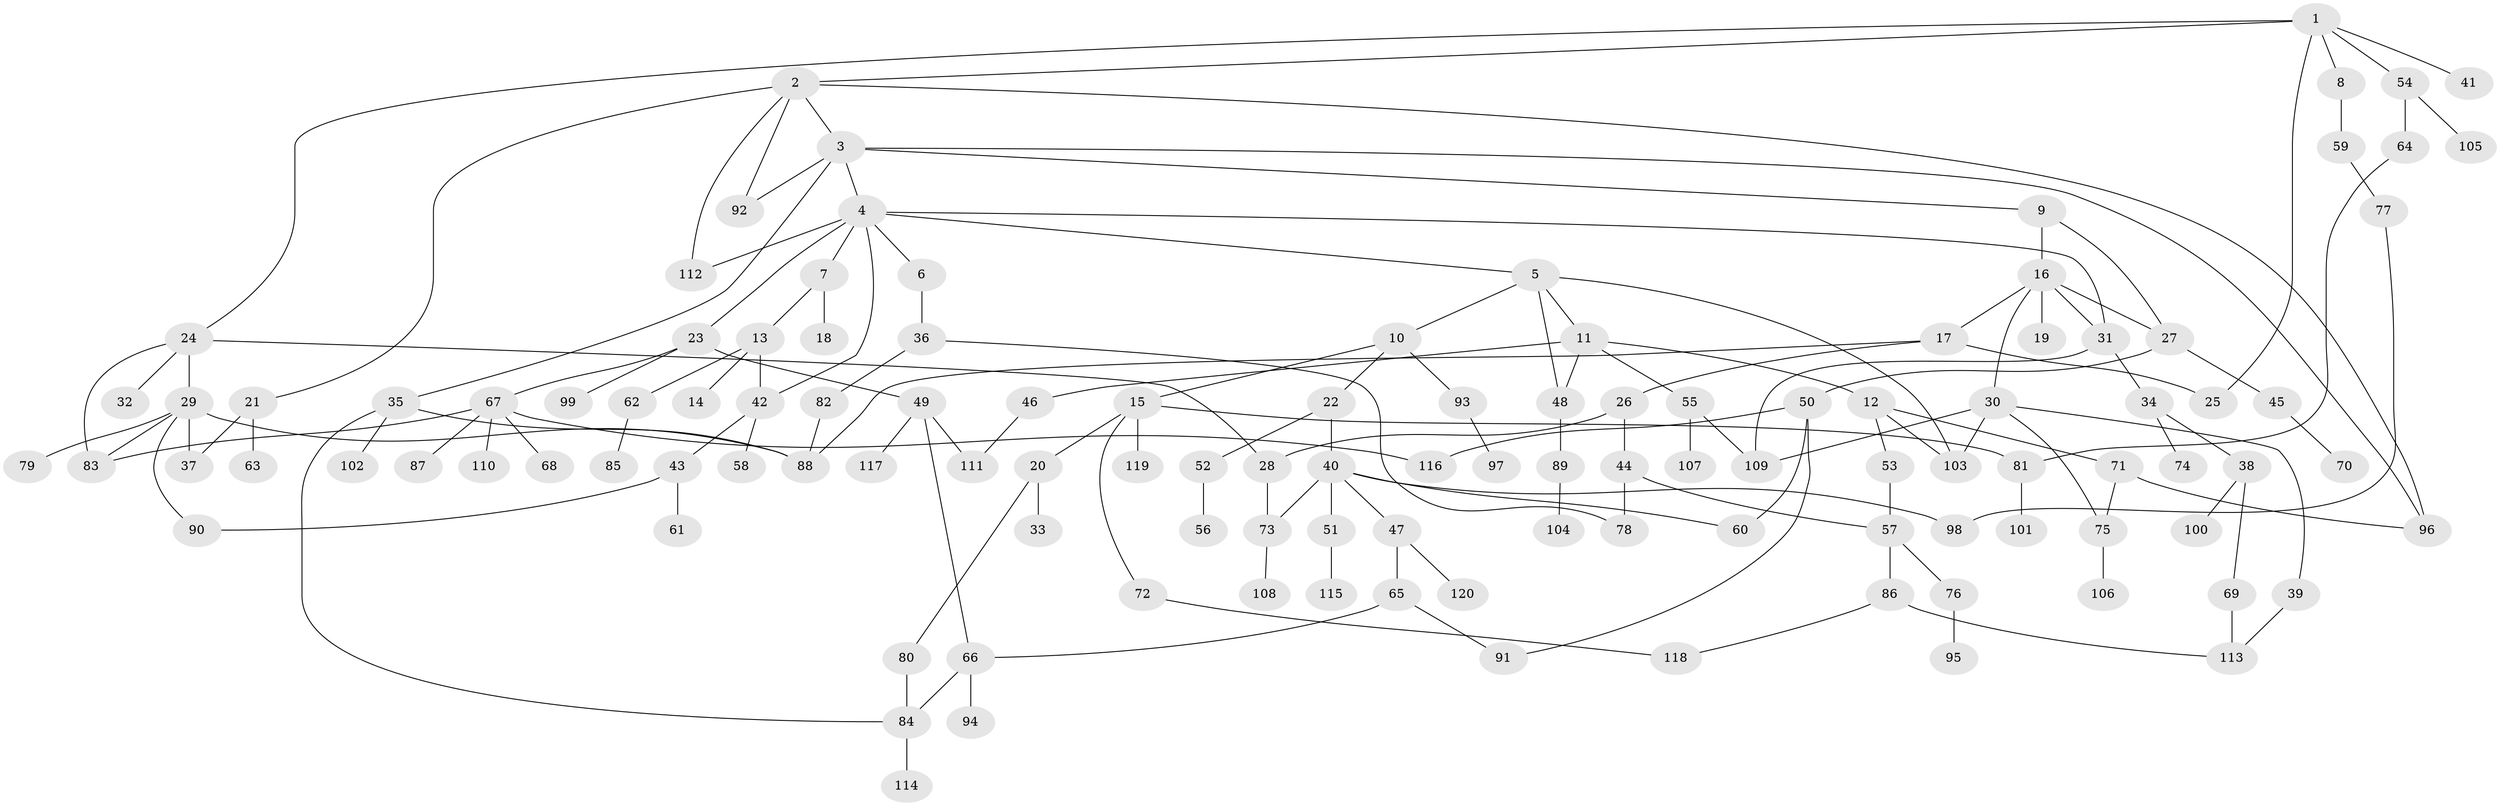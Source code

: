 // Generated by graph-tools (version 1.1) at 2025/01/03/09/25 03:01:05]
// undirected, 120 vertices, 156 edges
graph export_dot {
graph [start="1"]
  node [color=gray90,style=filled];
  1;
  2;
  3;
  4;
  5;
  6;
  7;
  8;
  9;
  10;
  11;
  12;
  13;
  14;
  15;
  16;
  17;
  18;
  19;
  20;
  21;
  22;
  23;
  24;
  25;
  26;
  27;
  28;
  29;
  30;
  31;
  32;
  33;
  34;
  35;
  36;
  37;
  38;
  39;
  40;
  41;
  42;
  43;
  44;
  45;
  46;
  47;
  48;
  49;
  50;
  51;
  52;
  53;
  54;
  55;
  56;
  57;
  58;
  59;
  60;
  61;
  62;
  63;
  64;
  65;
  66;
  67;
  68;
  69;
  70;
  71;
  72;
  73;
  74;
  75;
  76;
  77;
  78;
  79;
  80;
  81;
  82;
  83;
  84;
  85;
  86;
  87;
  88;
  89;
  90;
  91;
  92;
  93;
  94;
  95;
  96;
  97;
  98;
  99;
  100;
  101;
  102;
  103;
  104;
  105;
  106;
  107;
  108;
  109;
  110;
  111;
  112;
  113;
  114;
  115;
  116;
  117;
  118;
  119;
  120;
  1 -- 2;
  1 -- 8;
  1 -- 24;
  1 -- 41;
  1 -- 54;
  1 -- 25;
  2 -- 3;
  2 -- 21;
  2 -- 92;
  2 -- 112;
  2 -- 96;
  3 -- 4;
  3 -- 9;
  3 -- 35;
  3 -- 96;
  3 -- 92;
  4 -- 5;
  4 -- 6;
  4 -- 7;
  4 -- 23;
  4 -- 31;
  4 -- 112;
  4 -- 42;
  5 -- 10;
  5 -- 11;
  5 -- 48;
  5 -- 103;
  6 -- 36;
  7 -- 13;
  7 -- 18;
  8 -- 59;
  9 -- 16;
  9 -- 27;
  10 -- 15;
  10 -- 22;
  10 -- 93;
  11 -- 12;
  11 -- 46;
  11 -- 55;
  11 -- 48;
  12 -- 53;
  12 -- 71;
  12 -- 103;
  13 -- 14;
  13 -- 42;
  13 -- 62;
  15 -- 20;
  15 -- 72;
  15 -- 119;
  15 -- 81;
  16 -- 17;
  16 -- 19;
  16 -- 27;
  16 -- 30;
  16 -- 31;
  17 -- 25;
  17 -- 26;
  17 -- 88;
  20 -- 33;
  20 -- 80;
  21 -- 63;
  21 -- 37;
  22 -- 40;
  22 -- 52;
  23 -- 49;
  23 -- 67;
  23 -- 99;
  24 -- 29;
  24 -- 32;
  24 -- 83;
  24 -- 28;
  26 -- 28;
  26 -- 44;
  27 -- 45;
  27 -- 50;
  28 -- 73;
  29 -- 37;
  29 -- 79;
  29 -- 88;
  29 -- 90;
  29 -- 83;
  30 -- 39;
  30 -- 103;
  30 -- 75;
  30 -- 109;
  31 -- 34;
  31 -- 109;
  34 -- 38;
  34 -- 74;
  35 -- 102;
  35 -- 88;
  35 -- 84;
  36 -- 78;
  36 -- 82;
  38 -- 69;
  38 -- 100;
  39 -- 113;
  40 -- 47;
  40 -- 51;
  40 -- 60;
  40 -- 98;
  40 -- 73;
  42 -- 43;
  42 -- 58;
  43 -- 61;
  43 -- 90;
  44 -- 78;
  44 -- 57;
  45 -- 70;
  46 -- 111;
  47 -- 65;
  47 -- 120;
  48 -- 89;
  49 -- 66;
  49 -- 111;
  49 -- 117;
  50 -- 91;
  50 -- 116;
  50 -- 60;
  51 -- 115;
  52 -- 56;
  53 -- 57;
  54 -- 64;
  54 -- 105;
  55 -- 107;
  55 -- 109;
  57 -- 76;
  57 -- 86;
  59 -- 77;
  62 -- 85;
  64 -- 81;
  65 -- 66;
  65 -- 91;
  66 -- 94;
  66 -- 84;
  67 -- 68;
  67 -- 87;
  67 -- 110;
  67 -- 83;
  67 -- 116;
  69 -- 113;
  71 -- 75;
  71 -- 96;
  72 -- 118;
  73 -- 108;
  75 -- 106;
  76 -- 95;
  77 -- 98;
  80 -- 84;
  81 -- 101;
  82 -- 88;
  84 -- 114;
  86 -- 118;
  86 -- 113;
  89 -- 104;
  93 -- 97;
}
